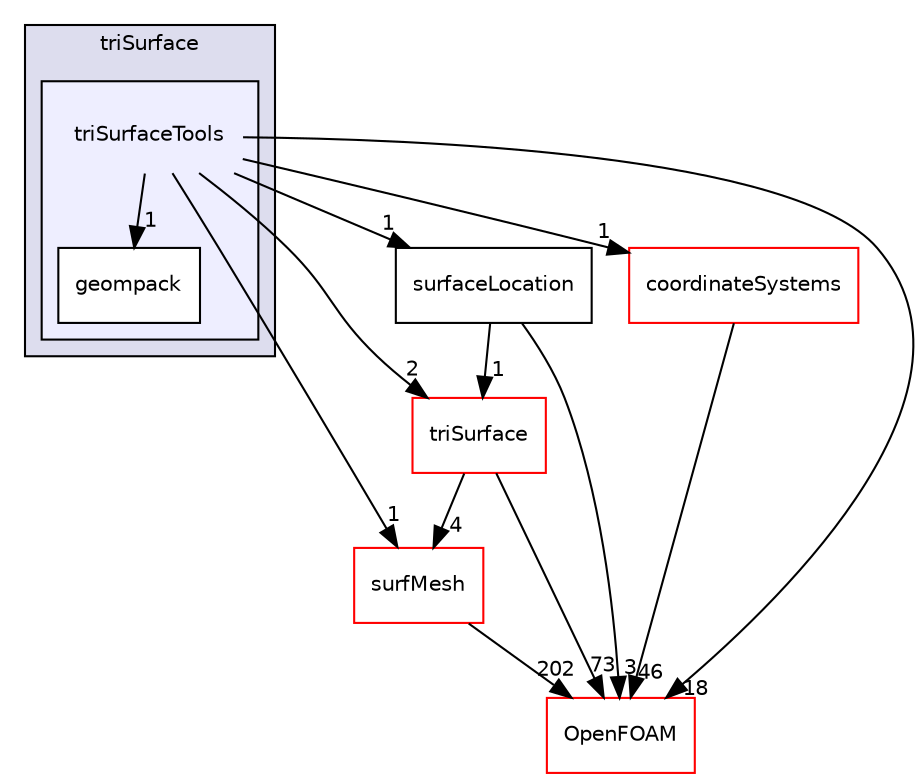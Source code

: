 digraph "src/meshTools/triSurface/triSurfaceTools" {
  bgcolor=transparent;
  compound=true
  node [ fontsize="10", fontname="Helvetica"];
  edge [ labelfontsize="10", labelfontname="Helvetica"];
  subgraph clusterdir_2c4b96702ead4056d900947b6784ec65 {
    graph [ bgcolor="#ddddee", pencolor="black", label="triSurface" fontname="Helvetica", fontsize="10", URL="dir_2c4b96702ead4056d900947b6784ec65.html"]
  subgraph clusterdir_56d4675d6cba2354f9e9dda440c341f0 {
    graph [ bgcolor="#eeeeff", pencolor="black", label="" URL="dir_56d4675d6cba2354f9e9dda440c341f0.html"];
    dir_56d4675d6cba2354f9e9dda440c341f0 [shape=plaintext label="triSurfaceTools"];
    dir_454dff261991172ac8abe43b3945eb72 [shape=box label="geompack" color="black" fillcolor="white" style="filled" URL="dir_454dff261991172ac8abe43b3945eb72.html"];
  }
  }
  dir_0a88fe22feb23ce5f078a04a1df67721 [shape=box label="surfMesh" color="red" URL="dir_0a88fe22feb23ce5f078a04a1df67721.html"];
  dir_b63c002b7559990bd414058641eb48ad [shape=box label="triSurface" color="red" URL="dir_b63c002b7559990bd414058641eb48ad.html"];
  dir_ead27caff0a8912de2fb37af6ae8601f [shape=box label="surfaceLocation" URL="dir_ead27caff0a8912de2fb37af6ae8601f.html"];
  dir_ef4318ca2457c4f3bff34731aba1c8d7 [shape=box label="coordinateSystems" color="red" URL="dir_ef4318ca2457c4f3bff34731aba1c8d7.html"];
  dir_c5473ff19b20e6ec4dfe5c310b3778a8 [shape=box label="OpenFOAM" color="red" URL="dir_c5473ff19b20e6ec4dfe5c310b3778a8.html"];
  dir_56d4675d6cba2354f9e9dda440c341f0->dir_0a88fe22feb23ce5f078a04a1df67721 [headlabel="1", labeldistance=1.5 headhref="dir_001880_002749.html"];
  dir_56d4675d6cba2354f9e9dda440c341f0->dir_b63c002b7559990bd414058641eb48ad [headlabel="2", labeldistance=1.5 headhref="dir_001880_003038.html"];
  dir_56d4675d6cba2354f9e9dda440c341f0->dir_ead27caff0a8912de2fb37af6ae8601f [headlabel="1", labeldistance=1.5 headhref="dir_001880_001877.html"];
  dir_56d4675d6cba2354f9e9dda440c341f0->dir_454dff261991172ac8abe43b3945eb72 [headlabel="1", labeldistance=1.5 headhref="dir_001880_001881.html"];
  dir_56d4675d6cba2354f9e9dda440c341f0->dir_ef4318ca2457c4f3bff34731aba1c8d7 [headlabel="1", labeldistance=1.5 headhref="dir_001880_001790.html"];
  dir_56d4675d6cba2354f9e9dda440c341f0->dir_c5473ff19b20e6ec4dfe5c310b3778a8 [headlabel="18", labeldistance=1.5 headhref="dir_001880_001898.html"];
  dir_0a88fe22feb23ce5f078a04a1df67721->dir_c5473ff19b20e6ec4dfe5c310b3778a8 [headlabel="202", labeldistance=1.5 headhref="dir_002749_001898.html"];
  dir_b63c002b7559990bd414058641eb48ad->dir_0a88fe22feb23ce5f078a04a1df67721 [headlabel="4", labeldistance=1.5 headhref="dir_003038_002749.html"];
  dir_b63c002b7559990bd414058641eb48ad->dir_c5473ff19b20e6ec4dfe5c310b3778a8 [headlabel="73", labeldistance=1.5 headhref="dir_003038_001898.html"];
  dir_ead27caff0a8912de2fb37af6ae8601f->dir_b63c002b7559990bd414058641eb48ad [headlabel="1", labeldistance=1.5 headhref="dir_001877_003038.html"];
  dir_ead27caff0a8912de2fb37af6ae8601f->dir_c5473ff19b20e6ec4dfe5c310b3778a8 [headlabel="3", labeldistance=1.5 headhref="dir_001877_001898.html"];
  dir_ef4318ca2457c4f3bff34731aba1c8d7->dir_c5473ff19b20e6ec4dfe5c310b3778a8 [headlabel="46", labeldistance=1.5 headhref="dir_001790_001898.html"];
}
